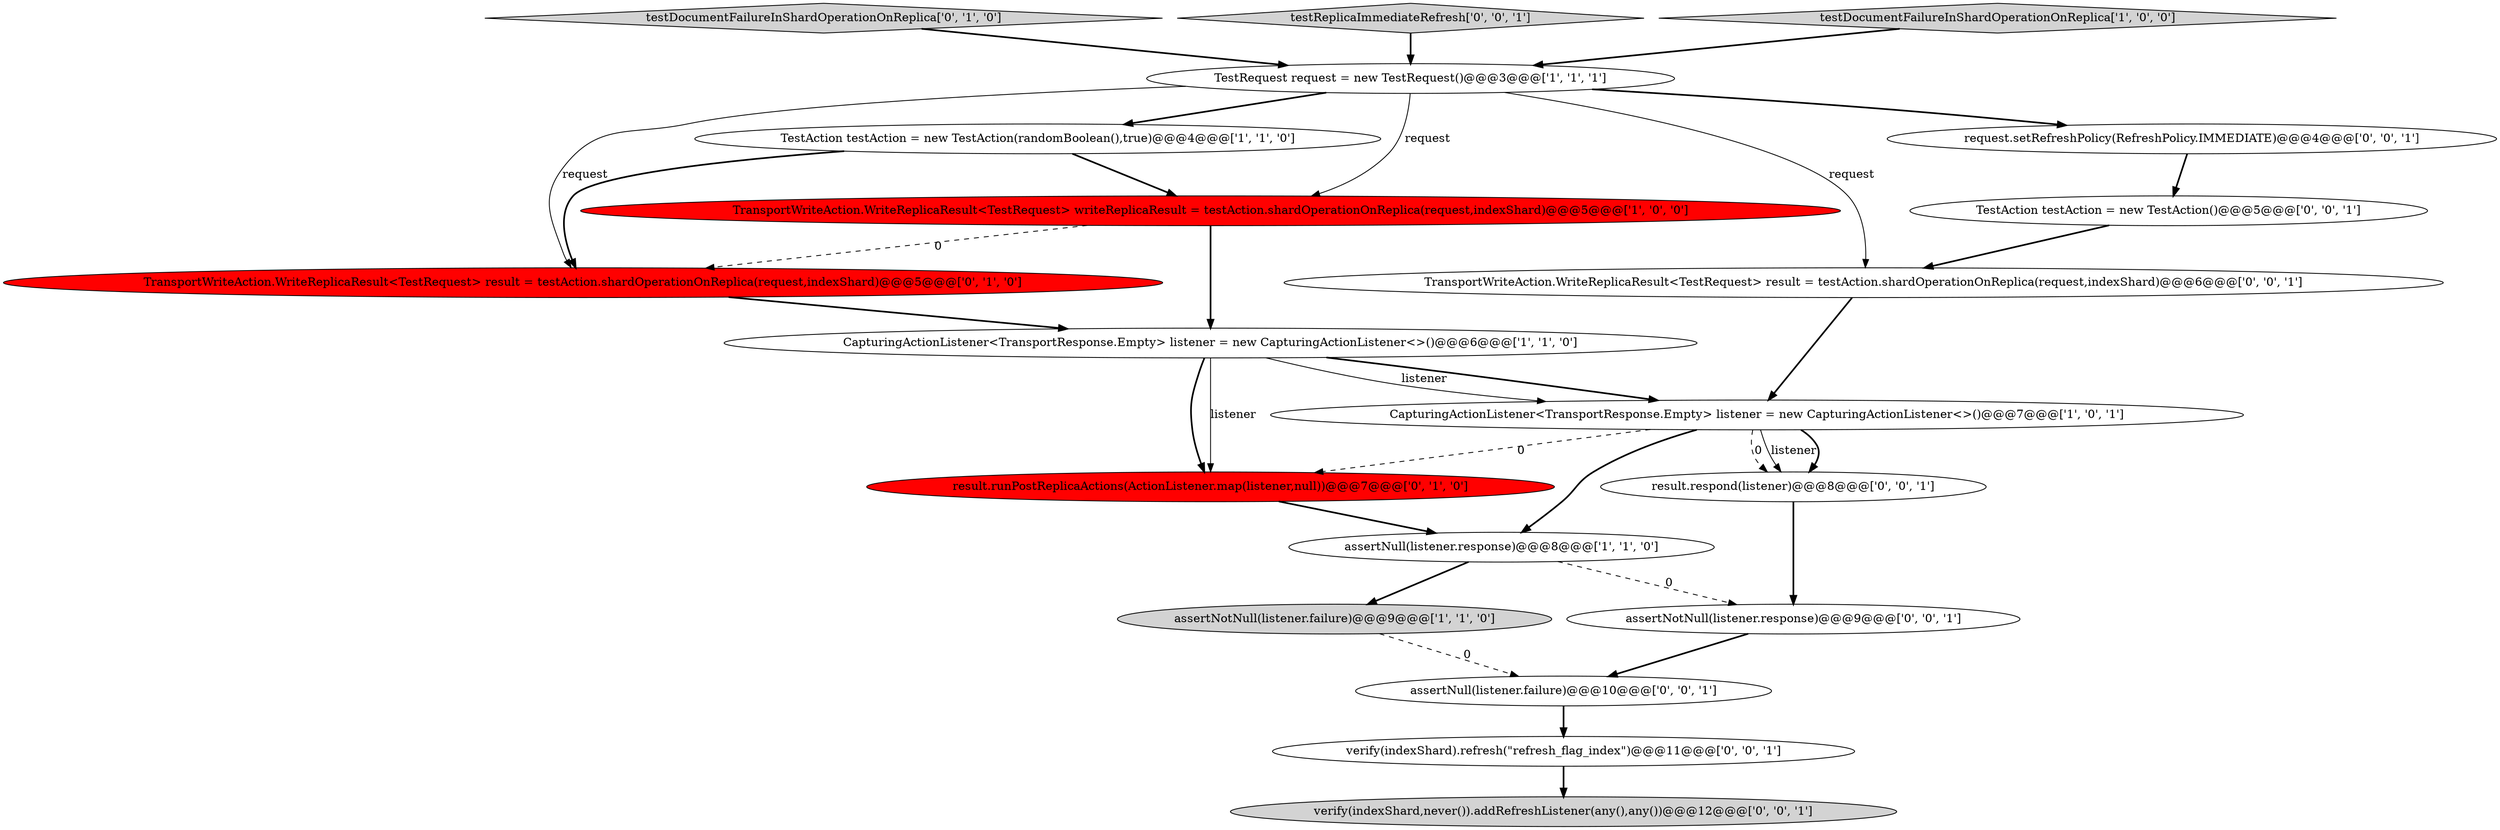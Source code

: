 digraph {
2 [style = filled, label = "assertNotNull(listener.failure)@@@9@@@['1', '1', '0']", fillcolor = lightgray, shape = ellipse image = "AAA0AAABBB1BBB"];
11 [style = filled, label = "verify(indexShard,never()).addRefreshListener(any(),any())@@@12@@@['0', '0', '1']", fillcolor = lightgray, shape = ellipse image = "AAA0AAABBB3BBB"];
5 [style = filled, label = "assertNull(listener.response)@@@8@@@['1', '1', '0']", fillcolor = white, shape = ellipse image = "AAA0AAABBB1BBB"];
7 [style = filled, label = "CapturingActionListener<TransportResponse.Empty> listener = new CapturingActionListener<>()@@@6@@@['1', '1', '0']", fillcolor = white, shape = ellipse image = "AAA0AAABBB1BBB"];
3 [style = filled, label = "CapturingActionListener<TransportResponse.Empty> listener = new CapturingActionListener<>()@@@7@@@['1', '0', '1']", fillcolor = white, shape = ellipse image = "AAA0AAABBB1BBB"];
6 [style = filled, label = "TestRequest request = new TestRequest()@@@3@@@['1', '1', '1']", fillcolor = white, shape = ellipse image = "AAA0AAABBB1BBB"];
8 [style = filled, label = "TransportWriteAction.WriteReplicaResult<TestRequest> result = testAction.shardOperationOnReplica(request,indexShard)@@@5@@@['0', '1', '0']", fillcolor = red, shape = ellipse image = "AAA1AAABBB2BBB"];
9 [style = filled, label = "testDocumentFailureInShardOperationOnReplica['0', '1', '0']", fillcolor = lightgray, shape = diamond image = "AAA0AAABBB2BBB"];
4 [style = filled, label = "TestAction testAction = new TestAction(randomBoolean(),true)@@@4@@@['1', '1', '0']", fillcolor = white, shape = ellipse image = "AAA0AAABBB1BBB"];
10 [style = filled, label = "result.runPostReplicaActions(ActionListener.map(listener,null))@@@7@@@['0', '1', '0']", fillcolor = red, shape = ellipse image = "AAA1AAABBB2BBB"];
14 [style = filled, label = "result.respond(listener)@@@8@@@['0', '0', '1']", fillcolor = white, shape = ellipse image = "AAA0AAABBB3BBB"];
0 [style = filled, label = "TransportWriteAction.WriteReplicaResult<TestRequest> writeReplicaResult = testAction.shardOperationOnReplica(request,indexShard)@@@5@@@['1', '0', '0']", fillcolor = red, shape = ellipse image = "AAA1AAABBB1BBB"];
13 [style = filled, label = "assertNull(listener.failure)@@@10@@@['0', '0', '1']", fillcolor = white, shape = ellipse image = "AAA0AAABBB3BBB"];
17 [style = filled, label = "testReplicaImmediateRefresh['0', '0', '1']", fillcolor = lightgray, shape = diamond image = "AAA0AAABBB3BBB"];
18 [style = filled, label = "TransportWriteAction.WriteReplicaResult<TestRequest> result = testAction.shardOperationOnReplica(request,indexShard)@@@6@@@['0', '0', '1']", fillcolor = white, shape = ellipse image = "AAA0AAABBB3BBB"];
19 [style = filled, label = "verify(indexShard).refresh(\"refresh_flag_index\")@@@11@@@['0', '0', '1']", fillcolor = white, shape = ellipse image = "AAA0AAABBB3BBB"];
12 [style = filled, label = "request.setRefreshPolicy(RefreshPolicy.IMMEDIATE)@@@4@@@['0', '0', '1']", fillcolor = white, shape = ellipse image = "AAA0AAABBB3BBB"];
16 [style = filled, label = "TestAction testAction = new TestAction()@@@5@@@['0', '0', '1']", fillcolor = white, shape = ellipse image = "AAA0AAABBB3BBB"];
1 [style = filled, label = "testDocumentFailureInShardOperationOnReplica['1', '0', '0']", fillcolor = lightgray, shape = diamond image = "AAA0AAABBB1BBB"];
15 [style = filled, label = "assertNotNull(listener.response)@@@9@@@['0', '0', '1']", fillcolor = white, shape = ellipse image = "AAA0AAABBB3BBB"];
18->3 [style = bold, label=""];
3->14 [style = solid, label="listener"];
15->13 [style = bold, label=""];
16->18 [style = bold, label=""];
17->6 [style = bold, label=""];
7->10 [style = bold, label=""];
3->14 [style = bold, label=""];
19->11 [style = bold, label=""];
12->16 [style = bold, label=""];
6->18 [style = solid, label="request"];
7->3 [style = bold, label=""];
8->7 [style = bold, label=""];
9->6 [style = bold, label=""];
4->0 [style = bold, label=""];
0->7 [style = bold, label=""];
6->4 [style = bold, label=""];
5->2 [style = bold, label=""];
3->5 [style = bold, label=""];
13->19 [style = bold, label=""];
1->6 [style = bold, label=""];
10->5 [style = bold, label=""];
2->13 [style = dashed, label="0"];
7->3 [style = solid, label="listener"];
7->10 [style = solid, label="listener"];
4->8 [style = bold, label=""];
6->0 [style = solid, label="request"];
0->8 [style = dashed, label="0"];
14->15 [style = bold, label=""];
3->10 [style = dashed, label="0"];
3->14 [style = dashed, label="0"];
5->15 [style = dashed, label="0"];
6->8 [style = solid, label="request"];
6->12 [style = bold, label=""];
}
